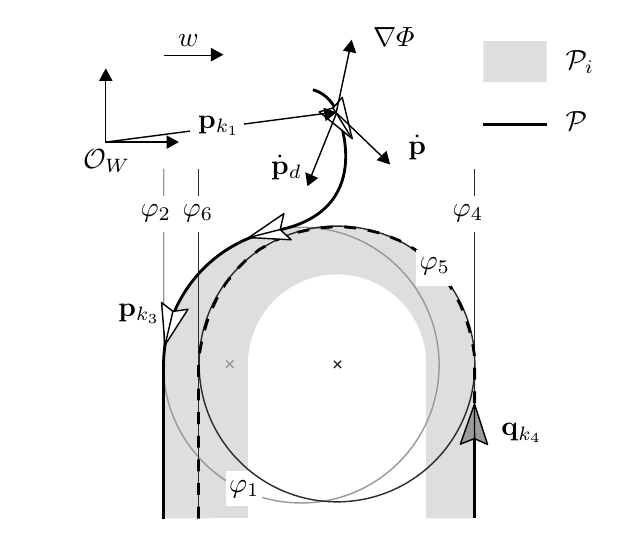 
\definecolor{cDEDEDE}{RGB}{222,222,222}
\definecolor{c989898}{RGB}{152,152,152}
\definecolor{cFFFFFF}{RGB}{255,255,255}
\definecolor{c2B2B2B}{RGB}{43,43,43}
\definecolor{c9B9B9B}{RGB}{155,155,155}


\def \globalscale {1.0}
\begin{tikzpicture}[y=0.80pt, x=0.80pt, yscale=-\globalscale, xscale=\globalscale, inner sep=0pt, outer sep=0pt]
  \path[fill=cDEDEDE,line join=round,even odd rule,line width=0.160pt] (59.238,155.404) -- (37.33,155.404) .. controls (37.33,121.136) and (65.11,93.356) .. (99.378,93.356) -- (99.378,115.046) .. controls (77.199,115.184) and (59.259,133.197) .. (59.238,155.404) -- cycle;



  \path[fill=cDEDEDE,line join=round,even odd rule,line width=0.160pt] (36.815,225.09) -- (59.24,225.09) -- (59.241,154.954) -- (36.815,154.954) -- (36.815,225.09) -- cycle;



  \path[fill=cDEDEDE,line join=round,even odd rule,line width=0.160pt] (75.506,155.19) -- (53.598,155.19) .. controls (53.598,120.922) and (81.379,93.142) .. (115.647,93.142) -- (115.647,114.832) .. controls (93.467,114.97) and (75.527,132.983) .. (75.506,155.19) -- cycle;



  \path[fill=cDEDEDE,line join=round,even odd rule,line width=0.160pt] (115.56,114.816) -- (115.56,92.908) .. controls (149.828,92.908) and (177.708,120.688) .. (177.708,154.956) -- (156.019,154.956) .. controls (155.88,132.776) and (137.768,114.837) .. (115.56,114.816) -- cycle;



  \path[fill=cDEDEDE,line join=round,even odd rule,line width=0.160pt] (53.072,225.101) -- (75.497,225.101) -- (75.497,154.962) -- (53.072,154.962) -- (53.072,225.101) -- cycle;



  \path[fill=cDEDEDE,line join=round,even odd rule,line width=0.160pt] (155.957,225.086) -- (178.383,225.086) -- (178.399,154.831) -- (155.973,154.831) -- (155.957,225.086) -- cycle;



  \path[draw=c989898,line join=round,line width=0.512pt] (99.554,155.861) ellipse (1.751cm and 1.751cm);



  \path[cm={{1.0,0.0,0.0,1.0,(190.0,191.0)}}] (0.0,0.0) node[above right] () {$\mathbf{q}_{k_4}$};



    \path[fill=cFFFFFF,line join=round,line width=0.160pt,rounded corners=0.0cm] (65.518,203.498) rectangle (81.726,219.705);



    \path[cm={{1.0,0.0,0.0,1.0,(67.0,216.0)}}] (0.0,0.0) node[above right] () {$\varphi_1$};



  \path[draw=c2B2B2B,line join=round,line width=0.512pt] (115.697,155.356) ellipse (1.751cm and 1.751cm);



  \path[draw=c2B2B2B,line join=round,line width=0.512pt] (53.281,67.279) -- (53.281,224.89);



  \path[draw=c2B2B2B,line join=round,line width=0.512pt] (177.83,67.298) -- (177.83,224.909);



  \path[draw=c2B2B2B,line join=round,line width=0.512pt] (117.605,157.201) -- (114.323,153.918);



  \path[draw=c2B2B2B,line join=round,line width=0.512pt] (114.324,157.2) -- (117.606,153.918);



  \path[fill=black,line join=round,line width=0.256pt] (52.508,214.49) -- (52.508,209.156) -- (53.788,209.156) -- (53.788,214.49) -- (52.508,214.49) -- cycle(52.508,203.823) -- (52.508,198.49) -- (53.788,198.49) -- (53.788,203.823) -- (52.508,203.823) -- cycle(52.508,193.156) -- (52.508,187.823) -- (53.788,187.823) -- (53.788,193.156) -- (52.508,193.156) -- cycle(52.508,182.49) -- (52.508,177.156) -- (53.788,177.156) -- (53.788,182.49) -- (52.508,182.49) -- cycle(52.508,171.823) -- (52.508,166.49) -- (53.788,166.49) -- (53.788,171.823) -- (52.508,171.823) -- cycle(52.508,161.156) -- (52.508,155.823) -- (53.788,155.823) -- (53.788,161.156) -- (52.508,161.156) -- cycle(53.027,150.449) -- (53.125,149.701) -- (53.825,145.78) -- (53.975,145.142) -- (55.229,145.398) -- (55.08,146.036) -- (54.391,149.894) -- (54.299,150.588) -- (53.027,150.449) -- cycle(55.272,139.933) -- (56.467,135.943) -- (56.896,134.811) -- (58.109,135.219) -- (57.68,136.351) -- (56.509,140.26) -- (55.272,139.933) -- cycle(58.85,129.799) -- (61.144,124.983) -- (62.322,125.483) -- (60.029,130.298) -- (58.85,129.799) -- cycle(63.878,120.341) -- (64.791,118.816) -- (66.979,115.93) -- (68.042,116.644) -- (65.854,119.53) -- (65.008,120.942) -- (63.878,120.341) -- cycle(70.429,111.778) -- (74.149,107.956) -- (75.121,108.788) -- (71.401,112.61) -- (70.429,111.778) -- cycle(78.405,104.609) -- (80.374,103.07) -- (82.914,101.62) -- (83.629,102.681) -- (81.09,104.131) -- (79.262,105.559) -- (78.405,104.609) -- cycle(87.631,98.937) -- (92.601,97.002) -- (93.153,98.157) -- (88.183,100.091) -- (87.631,98.937) -- cycle(97.739,95.295) -- (102.936,94.099) -- (103.313,95.322) -- (98.116,96.519) -- (97.739,95.295) -- cycle(108.283,93.267) -- (113.595,92.787) -- (113.796,94.051) -- (108.484,94.531) -- (108.283,93.267) -- cycle(119.031,92.796) -- (124.336,93.342) -- (124.284,94.621) -- (118.979,94.074) -- (119.031,92.796) -- cycle(129.659,94.271) -- (134.845,95.517) -- (134.63,96.779) -- (129.444,95.533) -- (129.659,94.271) -- cycle(139.938,97.347) -- (144.044,98.972) -- (144.92,99.473) -- (144.364,100.626) -- (143.489,100.125) -- (139.552,98.568) -- (139.938,97.347) -- cycle(149.549,102.121) -- (150.989,102.945) -- (153.965,105.251) -- (153.252,106.314) -- (150.275,104.007) -- (148.993,103.274) -- (149.549,102.121) -- cycle(158.106,108.734) -- (161.858,112.523) -- (161.008,113.48) -- (157.255,109.69) -- (158.106,108.734) -- cycle(165.195,116.785) -- (166.148,118.01) -- (168.178,121.286) -- (167.125,122.014) -- (165.096,118.738) -- (164.232,117.627) -- (165.195,116.785) -- cycle(170.794,125.999) -- (172.286,129.001) -- (173.042,130.893) -- (171.873,131.413) -- (171.117,129.521) -- (169.674,126.619) -- (170.794,125.999) -- cycle(174.925,135.931) -- (175.974,139.206) -- (176.451,141.083) -- (175.22,141.433) -- (174.743,139.556) -- (173.72,136.361) -- (174.925,135.931) -- cycle(177.631,146.319) -- (177.828,147.313) -- (178.261,150.171) -- (178.424,151.651) -- (177.155,151.814) -- (176.991,150.334) -- (176.567,147.531) -- (176.382,146.599) -- (177.631,146.319) -- cycle(178.514,157.062) -- (178.51,162.396) -- (177.23,162.395) -- (177.234,157.061) -- (178.514,157.062) -- cycle(178.506,167.729) -- (178.502,173.062) -- (177.222,173.061) -- (177.226,167.728) -- (178.506,167.729) -- cycle(178.497,178.396) -- (178.493,183.729) -- (177.213,183.728) -- (177.217,178.395) -- (178.497,178.396) -- cycle(178.489,189.062) -- (178.485,194.396) -- (177.205,194.395) -- (177.209,189.061) -- (178.489,189.062) -- cycle(178.481,199.729) -- (178.48,201.264) -- (177.2,201.263) -- (177.201,199.728) -- (178.481,199.729) -- cycle(52.508,225.156) -- (52.508,219.823) -- (53.788,219.823) -- (53.788,225.156) -- (52.508,225.156) -- cycle;



    \path[fill=cFFFFFF,line join=round,line width=0.160pt,rounded corners=0.0cm] (170.434,79.33) rectangle (186.641,95.537);



    \path[cm={{1.0,0.0,0.0,1.0,(168.0,91.0)}}] (0.0,0.0) node[above right] () {$\varphi_4$};



  \path[fill=cFFFFFF,line join=round,line width=0.160pt,rounded corners=0.0cm] (151.193,104.001) rectangle (167.4,120.208);



  \path[cm={{1.0,0.0,0.0,1.0,(153.0,115.0)}}] (0.0,0.0) node[above right] () {$\varphi_5$};



  \path[cm={{1.0,0.0,0.0,1.0,(17.0,137.0)}}] (0.0,0.0) node[above right] () {$\mathbf{p}_{k_3}$};



  \path[draw=c989898,line join=round,line width=0.512pt] (68.941,157.08) -- (65.659,153.798);



  \path[draw=c989898,line join=round,line width=0.512pt] (65.661,157.078) -- (68.943,153.796);



  \path[draw=c989898,line join=round,line width=0.512pt] (37.468,67.104) -- (37.467,224.715);



  \path[draw=black,line join=round,line width=1.024pt] (37.365,156.014) .. controls (37.365,125.186) and (59.848,99.608) .. (89.312,94.784);



  \path[draw=black,line join=round,line width=1.024pt] (37.407,155.711) -- (37.461,156.294);



  \path[draw=black,line join=round,line width=1.024pt] (104.816,31.514) .. controls (114.141,34.031) and (116.347,43.603) .. (116.347,43.603) .. controls (116.347,43.603) and (134.014,86.64) .. (87.744,95.204);



  \path[draw=black,fill=cFFFFFF,line join=round,line width=0.512pt] (38.021,146.815) -- (48.426,130.634) -- (41.63,131.627) -- (36.497,127.638) -- (38.021,146.815) -- cycle;



  \path[draw=black,line join=round,line width=1.024pt] (37.4,225.181) -- (37.4,155.695);



    \path[fill=cFFFFFF,line join=round,line width=0.160pt,rounded corners=0.0cm] (48.236,79.33) rectangle (64.443,95.537);



    \path[cm={{1.0,0.0,0.0,1.0,(46.0,91.0)}}] (0.0,0.0) node[above right] () {$\varphi_6$};



  \path[draw=black,line join=round,line width=0.512pt] (38.249,145.976) -- (41.579,131.712);



  \path[draw=black,fill=cFFFFFF,line join=round,line width=0.512pt] (75.85,98.265) -- (95.062,99.263) -- (90.028,94.68) -- (91.74,87.421) -- (75.85,98.265) -- cycle;



  \path[draw=black,line join=round,line width=0.512pt] (76.274,98.148) -- (89.901,94.679);



  \path[draw=black,line join=round,line width=1.024pt] (177.849,225.088) -- (177.849,175.52);



  \path[draw=black,fill=c9B9B9B,line join=round,line width=0.512pt] (177.834,173.44) -- (171.433,191.582) -- (177.819,189.051) -- (183.732,191.751) -- (177.834,173.44) -- cycle;



  \path[draw=black,line join=round,line width=0.512pt] (177.806,174.309) -- (177.849,188.957);



  \path[draw=black,fill=cFFFFFF,line join=round,line width=0.512pt] (122.582,53.592) -- (118.069,34.917) -- (113.938,39.721) -- (107.678,41.468) -- (122.582,53.592) -- cycle;



  \path[draw=black,line join=round,line width=0.512pt] (115.38,41.776) -- (121.73,12.056);



  \path[draw=black,line join=round,line width=0.512pt] (115.474,41.94) -- (138.705,64.236);



  \path[cm={{1.0,0.0,0.0,1.0,(132.0,12.0)}}] (0.0,0.0) node[above right] () {$\nabla\varPhi$};



  \path[cm={{1.0,0.0,0.0,1.0,(148.0,63.0)}}] (0.0,0.0) node[above right] () {$\dot{\mathbf{p}}$};



  \path[cm={{1.0,0.0,0.0,1.0,(86.0,72.0)}}] (0.0,0.0) node[above right] () {$\dot{\mathbf{p}}_d$};



  \path[draw=black,line join=round,line width=0.512pt] (11.279,25.81) -- (11.279,55.409);



  \path[draw=black,line join=round,line width=0.512pt] (40.676,55.17) -- (11.076,55.17);



  \path[cm={{1.0,0.0,0.0,1.0,(1.0,69.0)}}] (0.0,0.0) node[above right] () {$\mathcal{O}_W$};



  \path[draw=black,line join=round,line width=0.512pt] (12.212,55.027) -- (114.584,41.645);



    \path[fill=cFFFFFF,line join=round,line width=0.160pt,rounded corners=0.0cm] (49.375,37.137) rectangle (73.714,53.323);



    \path[cm={{1.0,0.0,0.0,1.0,(53.0,52.0)}}] (0.0,0.0) node[above right] () {$\mathbf{p}_{k_1}$};



  \path[draw=black,line join=round,line width=0.512pt] (37.351,15.925) -- (59.683,15.925);



  \path[cm={{1.0,0.0,0.0,1.0,(44.0,12.0)}}] (0.0,0.0) node[above right] () {$w$};



  \path[draw=black,line join=round,line width=0.512pt] (113.924,39.722) -- (122.461,53.47);



  \path[fill=black,line join=round,line width=0.160pt] (38.712,52.075) -- (38.72,58.206) -- (44.332,55.133) -- (38.712,52.075) -- cycle;



  \path[fill=black,line join=round,line width=0.160pt] (8.226,27.5) -- (14.357,27.496) -- (11.288,21.882) -- (8.226,27.5) -- cycle;



  \path[fill=black,line join=round,line width=0.160pt] (138.081,59.087) -- (133.635,63.308) -- (139.724,65.27) -- (138.081,59.087) -- cycle;



  \path[fill=black,line join=round,line width=0.160pt] (118.357,13.883) -- (124.389,14.978) -- (122.377,8.905) -- (118.357,13.883) -- cycle;



  \path[fill=black,line join=round,line width=0.160pt] (102.368,75.071) -- (107.231,71.338) -- (101.38,68.75) -- (102.368,75.071) -- cycle;



  \path[fill=black,line join=round,line width=0.160pt] (58.791,12.582) -- (58.799,18.713) -- (64.411,15.64) -- (58.791,12.582) -- cycle;



  \path[fill=black,line join=round,line width=0.160pt] (109.587,39.624) -- (110.586,45.673) -- (115.627,41.734) -- (109.587,39.624) -- cycle;



  \path[draw=black,line join=round,line width=0.512pt] (103.334,72.314) -- (115.497,42.081);



    \path[fill=cFFFFFF,line join=round,line width=0.160pt,rounded corners=0.0cm] (29.981,79.33) rectangle (46.188,95.537);



    \path[cm={{1.0,0.0,0.0,1.0,(27.0,91.0)}}] (0.0,0.0) node[above right] () {$\varphi_2$};



  \path[fill=cDEDEDE,line join=round,even odd rule,line width=0.160pt] (181.868,9.518) -- (210.453,9.519) -- (210.453,28.103) -- (181.868,28.103) -- (181.868,9.518) -- cycle;



  \path[cm={{1.0,0.0,0.0,1.0,(219.0,24.0)}}] (0.0,0.0) node[above right] () {$\mathcal{P}_i$};



  \path[draw=black,line join=round,line width=1.024pt] (181.868,47.018) -- (210.454,47.018);



  \path[cm={{1.0,0.0,0.0,1.0,(219.0,50.0)}}] (0.0,0.0) node[above right] () {$\mathcal{P}$};




\end{tikzpicture}

